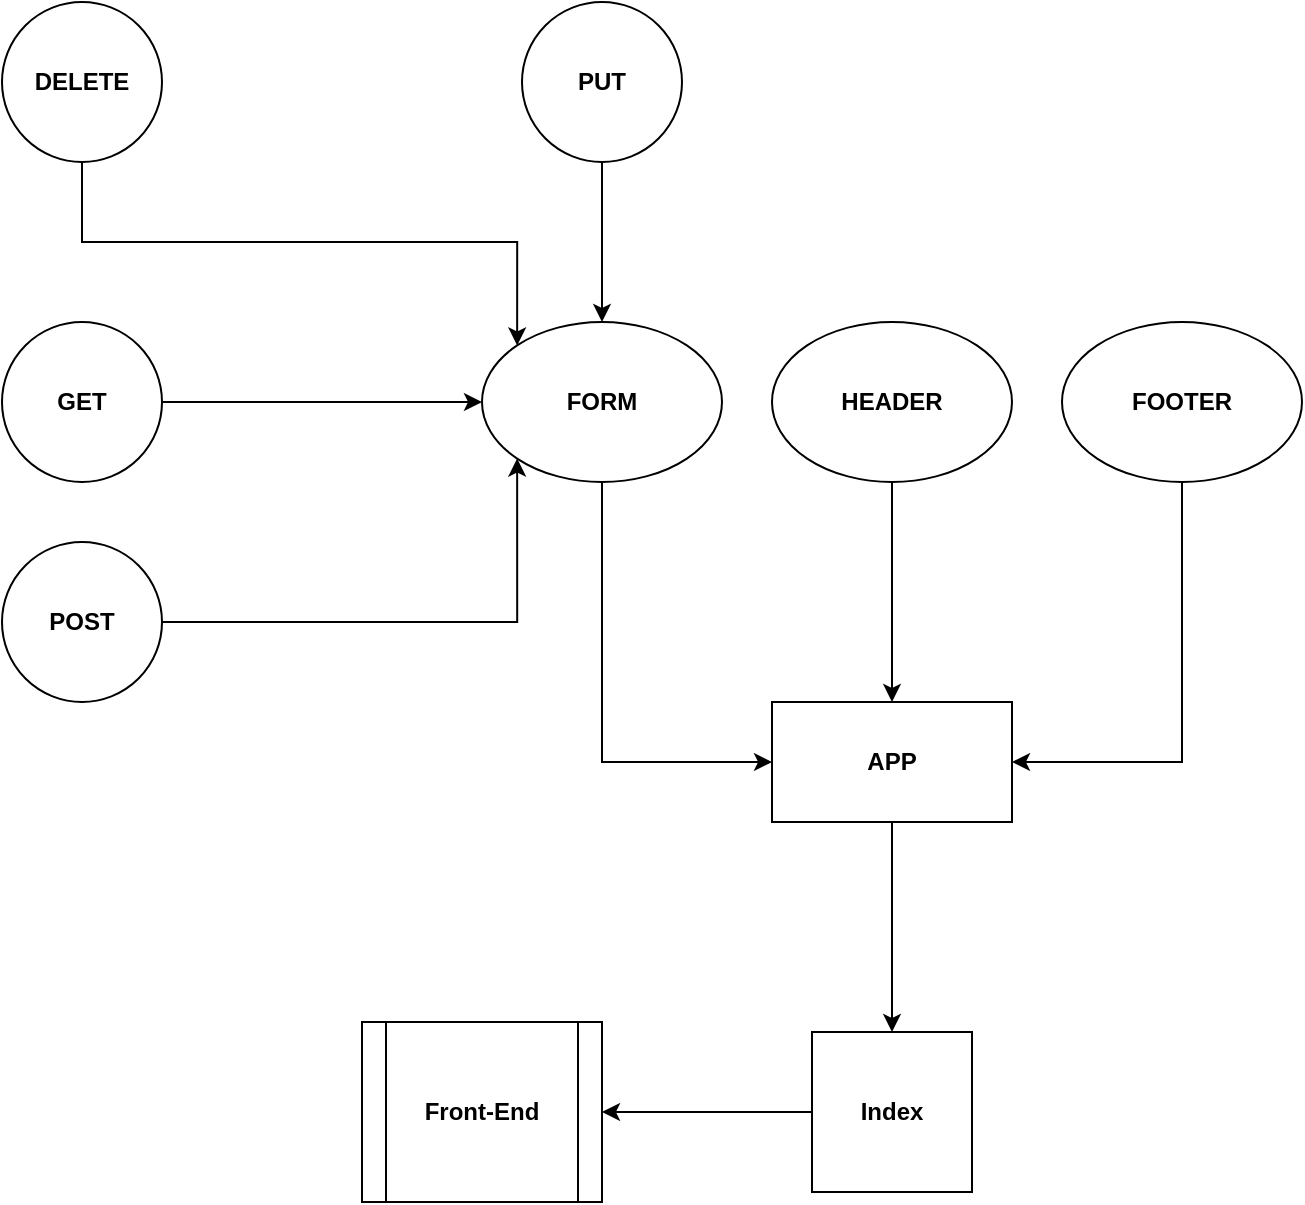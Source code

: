 <mxfile>
    <diagram id="wpMMqjF8F8vEHOWpJx-z" name="Page-1">
        <mxGraphModel dx="738" dy="1694" grid="1" gridSize="10" guides="1" tooltips="1" connect="1" arrows="1" fold="1" page="1" pageScale="1" pageWidth="850" pageHeight="1100" math="0" shadow="0">
            <root>
                <mxCell id="0"/>
                <mxCell id="1" parent="0"/>
                <mxCell id="18" style="edgeStyle=orthogonalEdgeStyle;rounded=0;orthogonalLoop=1;jettySize=auto;html=1;entryX=1;entryY=0.5;entryDx=0;entryDy=0;" edge="1" parent="1" source="2" target="5">
                    <mxGeometry relative="1" as="geometry"/>
                </mxCell>
                <mxCell id="2" value="&lt;b&gt;Index&lt;/b&gt;" style="whiteSpace=wrap;html=1;aspect=fixed;" vertex="1" parent="1">
                    <mxGeometry x="425" y="355" width="80" height="80" as="geometry"/>
                </mxCell>
                <mxCell id="19" style="edgeStyle=orthogonalEdgeStyle;rounded=0;orthogonalLoop=1;jettySize=auto;html=1;entryX=0.5;entryY=0;entryDx=0;entryDy=0;" edge="1" parent="1" source="3" target="2">
                    <mxGeometry relative="1" as="geometry"/>
                </mxCell>
                <mxCell id="3" value="&lt;b&gt;APP&lt;/b&gt;" style="rounded=0;whiteSpace=wrap;html=1;" vertex="1" parent="1">
                    <mxGeometry x="405" y="190" width="120" height="60" as="geometry"/>
                </mxCell>
                <mxCell id="5" value="&lt;b&gt;Front-End&lt;/b&gt;" style="shape=process;whiteSpace=wrap;html=1;backgroundOutline=1;" vertex="1" parent="1">
                    <mxGeometry x="200" y="350" width="120" height="90" as="geometry"/>
                </mxCell>
                <mxCell id="11" style="edgeStyle=orthogonalEdgeStyle;rounded=0;orthogonalLoop=1;jettySize=auto;html=1;entryX=0;entryY=0.5;entryDx=0;entryDy=0;" edge="1" parent="1" source="7" target="20">
                    <mxGeometry relative="1" as="geometry"/>
                </mxCell>
                <mxCell id="7" value="&lt;b&gt;GET&lt;/b&gt;" style="ellipse;whiteSpace=wrap;html=1;aspect=fixed;" vertex="1" parent="1">
                    <mxGeometry x="20" width="80" height="80" as="geometry"/>
                </mxCell>
                <mxCell id="12" style="edgeStyle=orthogonalEdgeStyle;rounded=0;orthogonalLoop=1;jettySize=auto;html=1;entryX=0;entryY=1;entryDx=0;entryDy=0;" edge="1" parent="1" source="8" target="20">
                    <mxGeometry relative="1" as="geometry"/>
                </mxCell>
                <mxCell id="8" value="&lt;b&gt;POST&lt;/b&gt;" style="ellipse;whiteSpace=wrap;html=1;aspect=fixed;" vertex="1" parent="1">
                    <mxGeometry x="20" y="110" width="80" height="80" as="geometry"/>
                </mxCell>
                <mxCell id="28" style="edgeStyle=orthogonalEdgeStyle;rounded=0;orthogonalLoop=1;jettySize=auto;html=1;entryX=0;entryY=0;entryDx=0;entryDy=0;exitX=0.5;exitY=1;exitDx=0;exitDy=0;" edge="1" parent="1" source="10" target="20">
                    <mxGeometry relative="1" as="geometry"/>
                </mxCell>
                <mxCell id="10" value="&lt;b&gt;DELETE&lt;/b&gt;" style="ellipse;whiteSpace=wrap;html=1;aspect=fixed;" vertex="1" parent="1">
                    <mxGeometry x="20" y="-160" width="80" height="80" as="geometry"/>
                </mxCell>
                <mxCell id="25" style="edgeStyle=orthogonalEdgeStyle;rounded=0;orthogonalLoop=1;jettySize=auto;html=1;entryX=0;entryY=0.5;entryDx=0;entryDy=0;exitX=0.5;exitY=1;exitDx=0;exitDy=0;" edge="1" parent="1" source="20" target="3">
                    <mxGeometry relative="1" as="geometry">
                        <Array as="points">
                            <mxPoint x="320" y="220"/>
                        </Array>
                    </mxGeometry>
                </mxCell>
                <mxCell id="20" value="&lt;b&gt;FORM&lt;/b&gt;" style="ellipse;whiteSpace=wrap;html=1;" vertex="1" parent="1">
                    <mxGeometry x="260" width="120" height="80" as="geometry"/>
                </mxCell>
                <mxCell id="24" style="edgeStyle=orthogonalEdgeStyle;rounded=0;orthogonalLoop=1;jettySize=auto;html=1;entryX=0.5;entryY=0;entryDx=0;entryDy=0;" edge="1" parent="1" source="21" target="3">
                    <mxGeometry relative="1" as="geometry"/>
                </mxCell>
                <mxCell id="21" value="&lt;b&gt;HEADER&lt;/b&gt;" style="ellipse;whiteSpace=wrap;html=1;" vertex="1" parent="1">
                    <mxGeometry x="405" width="120" height="80" as="geometry"/>
                </mxCell>
                <mxCell id="23" style="edgeStyle=orthogonalEdgeStyle;rounded=0;orthogonalLoop=1;jettySize=auto;html=1;entryX=1;entryY=0.5;entryDx=0;entryDy=0;" edge="1" parent="1" target="3">
                    <mxGeometry relative="1" as="geometry">
                        <mxPoint x="610" y="220" as="targetPoint"/>
                        <mxPoint x="610" y="80" as="sourcePoint"/>
                        <Array as="points">
                            <mxPoint x="610" y="220"/>
                        </Array>
                    </mxGeometry>
                </mxCell>
                <mxCell id="22" value="&lt;b&gt;FOOTER&lt;/b&gt;" style="ellipse;whiteSpace=wrap;html=1;" vertex="1" parent="1">
                    <mxGeometry x="550" width="120" height="80" as="geometry"/>
                </mxCell>
                <mxCell id="27" style="edgeStyle=orthogonalEdgeStyle;rounded=0;orthogonalLoop=1;jettySize=auto;html=1;entryX=0.5;entryY=0;entryDx=0;entryDy=0;" edge="1" parent="1" source="26" target="20">
                    <mxGeometry relative="1" as="geometry"/>
                </mxCell>
                <mxCell id="26" value="&lt;b&gt;PUT&lt;/b&gt;" style="ellipse;whiteSpace=wrap;html=1;aspect=fixed;" vertex="1" parent="1">
                    <mxGeometry x="280" y="-160" width="80" height="80" as="geometry"/>
                </mxCell>
            </root>
        </mxGraphModel>
    </diagram>
</mxfile>